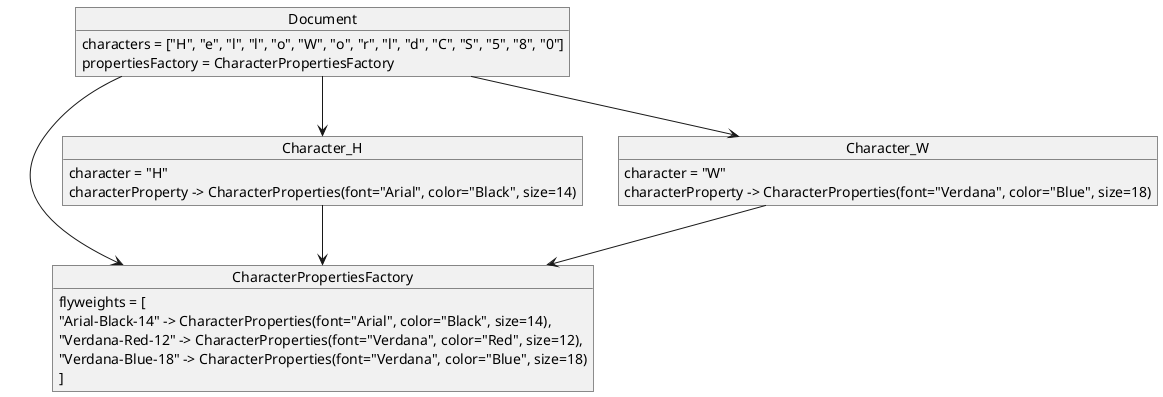 @startuml
object Document {
    characters = ["H", "e", "l", "l", "o", "W", "o", "r", "l", "d", "C", "S", "5", "8", "0"]
    propertiesFactory = CharacterPropertiesFactory
}

object CharacterPropertiesFactory {
    flyweights = [
        "Arial-Black-14" -> CharacterProperties(font="Arial", color="Black", size=14),
        "Verdana-Red-12" -> CharacterProperties(font="Verdana", color="Red", size=12),
        "Verdana-Blue-18" -> CharacterProperties(font="Verdana", color="Blue", size=18)
    ]
}

object Character_H {
    character = "H"
    characterProperty -> CharacterProperties(font="Arial", color="Black", size=14)
}

object Character_W {
    character = "W"
    characterProperty -> CharacterProperties(font="Verdana", color="Blue", size=18)
}

Document --> Character_H
Document --> Character_W
Document --> CharacterPropertiesFactory
Character_H --> CharacterPropertiesFactory
Character_W --> CharacterPropertiesFactory
@enduml
